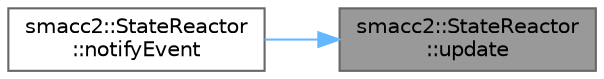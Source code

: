 digraph "smacc2::StateReactor::update"
{
 // LATEX_PDF_SIZE
  bgcolor="transparent";
  edge [fontname=Helvetica,fontsize=10,labelfontname=Helvetica,labelfontsize=10];
  node [fontname=Helvetica,fontsize=10,shape=box,height=0.2,width=0.4];
  rankdir="RL";
  Node1 [label="smacc2::StateReactor\l::update",height=0.2,width=0.4,color="gray40", fillcolor="grey60", style="filled", fontcolor="black",tooltip=" "];
  Node1 -> Node2 [dir="back",color="steelblue1",style="solid"];
  Node2 [label="smacc2::StateReactor\l::notifyEvent",height=0.2,width=0.4,color="grey40", fillcolor="white", style="filled",URL="$classsmacc2_1_1StateReactor.html#a627037e7e483d9a89089b18d5b941423",tooltip=" "];
}
